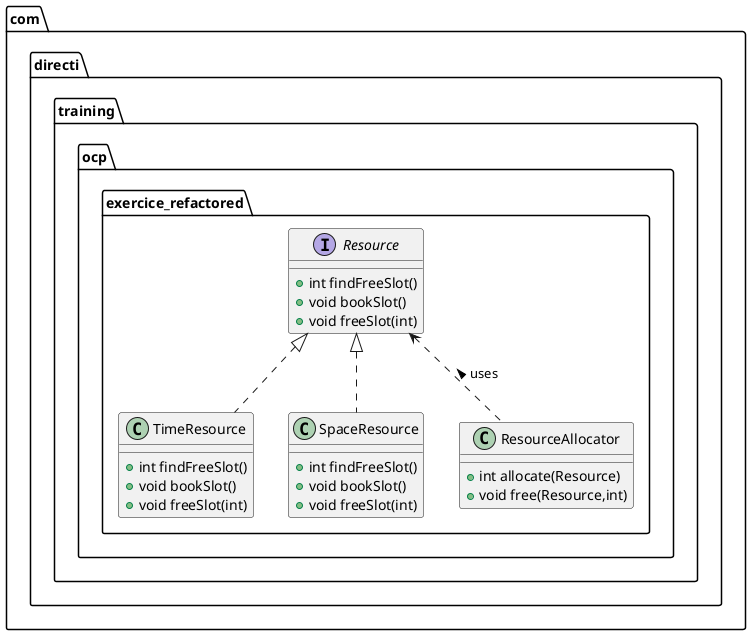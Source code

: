 @startuml
interface com.directi.training.ocp.exercice_refactored.Resource {
+ int findFreeSlot()
+ void bookSlot()
+ void freeSlot(int)
}
class com.directi.training.ocp.exercice_refactored.TimeResource {
+ int findFreeSlot()
+ void bookSlot()
+ void freeSlot(int)
}
class com.directi.training.ocp.exercice_refactored.SpaceResource {
+ int findFreeSlot()
+ void bookSlot()
+ void freeSlot(int)
}
class com.directi.training.ocp.exercice_refactored.ResourceAllocator {
+ int allocate(Resource)
+ void free(Resource,int)
}

com.directi.training.ocp.exercice_refactored.Resource <.. com.directi.training.ocp.exercice_refactored.ResourceAllocator : uses <

com.directi.training.ocp.exercice_refactored.Resource <|.. com.directi.training.ocp.exercice_refactored.TimeResource
com.directi.training.ocp.exercice_refactored.Resource <|.. com.directi.training.ocp.exercice_refactored.SpaceResource
@enduml